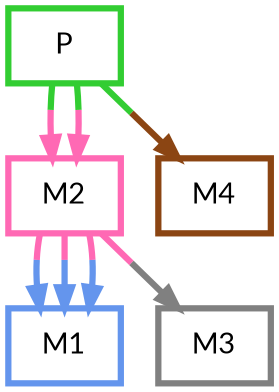 digraph  {
dpi=600;size=3.5;
P [color="#32cd32", fillcolor=white, fontname=Lato, penwidth="3.0", shape=box];
M1 [color="#6495ed", fillcolor=white, fontname=Lato, penwidth="3.0", shape=box];
M2 [color="#ff69b4", fillcolor=white, fontname=Lato, penwidth="3.0", shape=box];
M3 [color="#808080", fillcolor=white, fontname=Lato, penwidth="3.0", shape=box];
M4 [color="#8b4513", fillcolor=white, fontname=Lato, penwidth="3.0", shape=box];
P -> M2  [color="#32cd32;0.5:#ff69b4", key=0, penwidth=3];
P -> M2  [color="#32cd32;0.5:#ff69b4", key=1, penwidth=3];
P -> M4  [color="#32cd32;0.5:#8b4513", key=0, penwidth=3];
M2 -> M1  [color="#ff69b4;0.5:#6495ed", key=0, penwidth=3];
M2 -> M1  [color="#ff69b4;0.5:#6495ed", key=1, penwidth=3];
M2 -> M1  [color="#ff69b4;0.5:#6495ed", key=2, penwidth=3];
M2 -> M3  [color="#ff69b4;0.5:#808080", key=0, penwidth=3];
}
